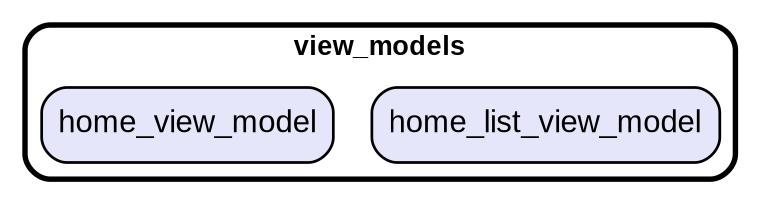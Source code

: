 digraph "" {
  graph [style=rounded fontname="Arial Black" fontsize=13 penwidth=2.6];
  node [shape=rect style="filled,rounded" fontname=Arial fontsize=15 fillcolor=Lavender penwidth=1.3];
  edge [penwidth=1.3];
  "/home_list_view_model.dart" [label="home_list_view_model"];
  "/home_view_model.dart" [label="home_view_model"];
  subgraph "cluster~" {
    label="view_models";
    "/home_list_view_model.dart";
    "/home_view_model.dart";
  }
}
